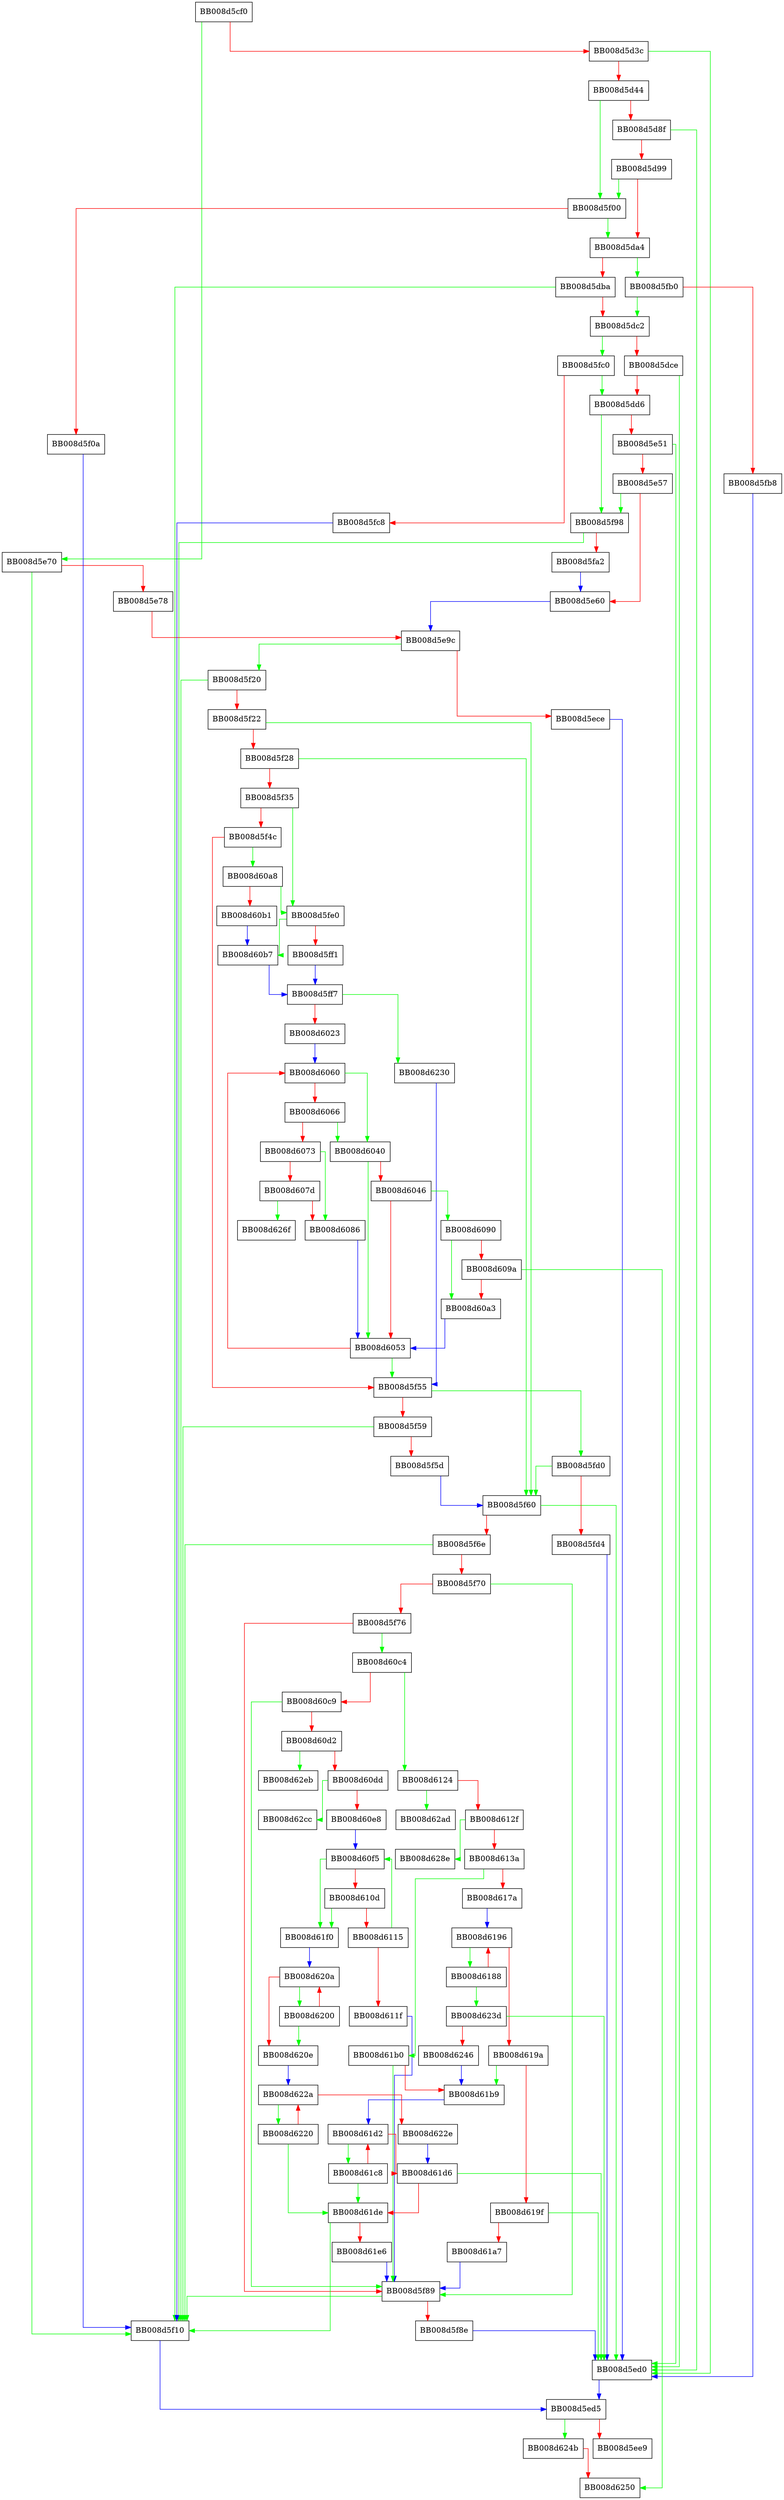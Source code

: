 digraph rfc3484_sort {
  node [shape="box"];
  graph [splines=ortho];
  BB008d5cf0 -> BB008d5e70 [color="green"];
  BB008d5cf0 -> BB008d5d3c [color="red"];
  BB008d5d3c -> BB008d5ed0 [color="green"];
  BB008d5d3c -> BB008d5d44 [color="red"];
  BB008d5d44 -> BB008d5f00 [color="green"];
  BB008d5d44 -> BB008d5d8f [color="red"];
  BB008d5d8f -> BB008d5ed0 [color="green"];
  BB008d5d8f -> BB008d5d99 [color="red"];
  BB008d5d99 -> BB008d5f00 [color="green"];
  BB008d5d99 -> BB008d5da4 [color="red"];
  BB008d5da4 -> BB008d5fb0 [color="green"];
  BB008d5da4 -> BB008d5dba [color="red"];
  BB008d5dba -> BB008d5f10 [color="green"];
  BB008d5dba -> BB008d5dc2 [color="red"];
  BB008d5dc2 -> BB008d5fc0 [color="green"];
  BB008d5dc2 -> BB008d5dce [color="red"];
  BB008d5dce -> BB008d5ed0 [color="green"];
  BB008d5dce -> BB008d5dd6 [color="red"];
  BB008d5dd6 -> BB008d5f98 [color="green"];
  BB008d5dd6 -> BB008d5e51 [color="red"];
  BB008d5e51 -> BB008d5ed0 [color="green"];
  BB008d5e51 -> BB008d5e57 [color="red"];
  BB008d5e57 -> BB008d5f98 [color="green"];
  BB008d5e57 -> BB008d5e60 [color="red"];
  BB008d5e60 -> BB008d5e9c [color="blue"];
  BB008d5e70 -> BB008d5f10 [color="green"];
  BB008d5e70 -> BB008d5e78 [color="red"];
  BB008d5e78 -> BB008d5e9c [color="red"];
  BB008d5e9c -> BB008d5f20 [color="green"];
  BB008d5e9c -> BB008d5ece [color="red"];
  BB008d5ece -> BB008d5ed0 [color="blue"];
  BB008d5ed0 -> BB008d5ed5 [color="blue"];
  BB008d5ed5 -> BB008d624b [color="green"];
  BB008d5ed5 -> BB008d5ee9 [color="red"];
  BB008d5f00 -> BB008d5da4 [color="green"];
  BB008d5f00 -> BB008d5f0a [color="red"];
  BB008d5f0a -> BB008d5f10 [color="blue"];
  BB008d5f10 -> BB008d5ed5 [color="blue"];
  BB008d5f20 -> BB008d5f10 [color="green"];
  BB008d5f20 -> BB008d5f22 [color="red"];
  BB008d5f22 -> BB008d5f60 [color="green"];
  BB008d5f22 -> BB008d5f28 [color="red"];
  BB008d5f28 -> BB008d5f60 [color="green"];
  BB008d5f28 -> BB008d5f35 [color="red"];
  BB008d5f35 -> BB008d5fe0 [color="green"];
  BB008d5f35 -> BB008d5f4c [color="red"];
  BB008d5f4c -> BB008d60a8 [color="green"];
  BB008d5f4c -> BB008d5f55 [color="red"];
  BB008d5f55 -> BB008d5fd0 [color="green"];
  BB008d5f55 -> BB008d5f59 [color="red"];
  BB008d5f59 -> BB008d5f10 [color="green"];
  BB008d5f59 -> BB008d5f5d [color="red"];
  BB008d5f5d -> BB008d5f60 [color="blue"];
  BB008d5f60 -> BB008d5ed0 [color="green"];
  BB008d5f60 -> BB008d5f6e [color="red"];
  BB008d5f6e -> BB008d5f10 [color="green"];
  BB008d5f6e -> BB008d5f70 [color="red"];
  BB008d5f70 -> BB008d5f89 [color="green"];
  BB008d5f70 -> BB008d5f76 [color="red"];
  BB008d5f76 -> BB008d60c4 [color="green"];
  BB008d5f76 -> BB008d5f89 [color="red"];
  BB008d5f89 -> BB008d5f10 [color="green"];
  BB008d5f89 -> BB008d5f8e [color="red"];
  BB008d5f8e -> BB008d5ed0 [color="blue"];
  BB008d5f98 -> BB008d5f10 [color="green"];
  BB008d5f98 -> BB008d5fa2 [color="red"];
  BB008d5fa2 -> BB008d5e60 [color="blue"];
  BB008d5fb0 -> BB008d5dc2 [color="green"];
  BB008d5fb0 -> BB008d5fb8 [color="red"];
  BB008d5fb8 -> BB008d5ed0 [color="blue"];
  BB008d5fc0 -> BB008d5dd6 [color="green"];
  BB008d5fc0 -> BB008d5fc8 [color="red"];
  BB008d5fc8 -> BB008d5f10 [color="blue"];
  BB008d5fd0 -> BB008d5f60 [color="green"];
  BB008d5fd0 -> BB008d5fd4 [color="red"];
  BB008d5fd4 -> BB008d5ed0 [color="blue"];
  BB008d5fe0 -> BB008d60b7 [color="green"];
  BB008d5fe0 -> BB008d5ff1 [color="red"];
  BB008d5ff1 -> BB008d5ff7 [color="blue"];
  BB008d5ff7 -> BB008d6230 [color="green"];
  BB008d5ff7 -> BB008d6023 [color="red"];
  BB008d6023 -> BB008d6060 [color="blue"];
  BB008d6040 -> BB008d6053 [color="green"];
  BB008d6040 -> BB008d6046 [color="red"];
  BB008d6046 -> BB008d6090 [color="green"];
  BB008d6046 -> BB008d6053 [color="red"];
  BB008d6053 -> BB008d5f55 [color="green"];
  BB008d6053 -> BB008d6060 [color="red"];
  BB008d6060 -> BB008d6040 [color="green"];
  BB008d6060 -> BB008d6066 [color="red"];
  BB008d6066 -> BB008d6040 [color="green"];
  BB008d6066 -> BB008d6073 [color="red"];
  BB008d6073 -> BB008d6086 [color="green"];
  BB008d6073 -> BB008d607d [color="red"];
  BB008d607d -> BB008d626f [color="green"];
  BB008d607d -> BB008d6086 [color="red"];
  BB008d6086 -> BB008d6053 [color="blue"];
  BB008d6090 -> BB008d60a3 [color="green"];
  BB008d6090 -> BB008d609a [color="red"];
  BB008d609a -> BB008d6250 [color="green"];
  BB008d609a -> BB008d60a3 [color="red"];
  BB008d60a3 -> BB008d6053 [color="blue"];
  BB008d60a8 -> BB008d5fe0 [color="green"];
  BB008d60a8 -> BB008d60b1 [color="red"];
  BB008d60b1 -> BB008d60b7 [color="blue"];
  BB008d60b7 -> BB008d5ff7 [color="blue"];
  BB008d60c4 -> BB008d6124 [color="green"];
  BB008d60c4 -> BB008d60c9 [color="red"];
  BB008d60c9 -> BB008d5f89 [color="green"];
  BB008d60c9 -> BB008d60d2 [color="red"];
  BB008d60d2 -> BB008d62eb [color="green"];
  BB008d60d2 -> BB008d60dd [color="red"];
  BB008d60dd -> BB008d62cc [color="green"];
  BB008d60dd -> BB008d60e8 [color="red"];
  BB008d60e8 -> BB008d60f5 [color="blue"];
  BB008d60f5 -> BB008d61f0 [color="green"];
  BB008d60f5 -> BB008d610d [color="red"];
  BB008d610d -> BB008d61f0 [color="green"];
  BB008d610d -> BB008d6115 [color="red"];
  BB008d6115 -> BB008d60f5 [color="green"];
  BB008d6115 -> BB008d611f [color="red"];
  BB008d611f -> BB008d5f89 [color="blue"];
  BB008d6124 -> BB008d62ad [color="green"];
  BB008d6124 -> BB008d612f [color="red"];
  BB008d612f -> BB008d628e [color="green"];
  BB008d612f -> BB008d613a [color="red"];
  BB008d613a -> BB008d61b0 [color="green"];
  BB008d613a -> BB008d617a [color="red"];
  BB008d617a -> BB008d6196 [color="blue"];
  BB008d6188 -> BB008d623d [color="green"];
  BB008d6188 -> BB008d6196 [color="red"];
  BB008d6196 -> BB008d6188 [color="green"];
  BB008d6196 -> BB008d619a [color="red"];
  BB008d619a -> BB008d61b9 [color="green"];
  BB008d619a -> BB008d619f [color="red"];
  BB008d619f -> BB008d5ed0 [color="green"];
  BB008d619f -> BB008d61a7 [color="red"];
  BB008d61a7 -> BB008d5f89 [color="blue"];
  BB008d61b0 -> BB008d5f89 [color="green"];
  BB008d61b0 -> BB008d61b9 [color="red"];
  BB008d61b9 -> BB008d61d2 [color="blue"];
  BB008d61c8 -> BB008d61de [color="green"];
  BB008d61c8 -> BB008d61d2 [color="red"];
  BB008d61d2 -> BB008d61c8 [color="green"];
  BB008d61d2 -> BB008d61d6 [color="red"];
  BB008d61d6 -> BB008d5ed0 [color="green"];
  BB008d61d6 -> BB008d61de [color="red"];
  BB008d61de -> BB008d5f10 [color="green"];
  BB008d61de -> BB008d61e6 [color="red"];
  BB008d61e6 -> BB008d5f89 [color="blue"];
  BB008d61f0 -> BB008d620a [color="blue"];
  BB008d6200 -> BB008d620e [color="green"];
  BB008d6200 -> BB008d620a [color="red"];
  BB008d620a -> BB008d6200 [color="green"];
  BB008d620a -> BB008d620e [color="red"];
  BB008d620e -> BB008d622a [color="blue"];
  BB008d6220 -> BB008d61de [color="green"];
  BB008d6220 -> BB008d622a [color="red"];
  BB008d622a -> BB008d6220 [color="green"];
  BB008d622a -> BB008d622e [color="red"];
  BB008d622e -> BB008d61d6 [color="blue"];
  BB008d6230 -> BB008d5f55 [color="blue"];
  BB008d623d -> BB008d5ed0 [color="green"];
  BB008d623d -> BB008d6246 [color="red"];
  BB008d6246 -> BB008d61b9 [color="blue"];
  BB008d624b -> BB008d6250 [color="red"];
}